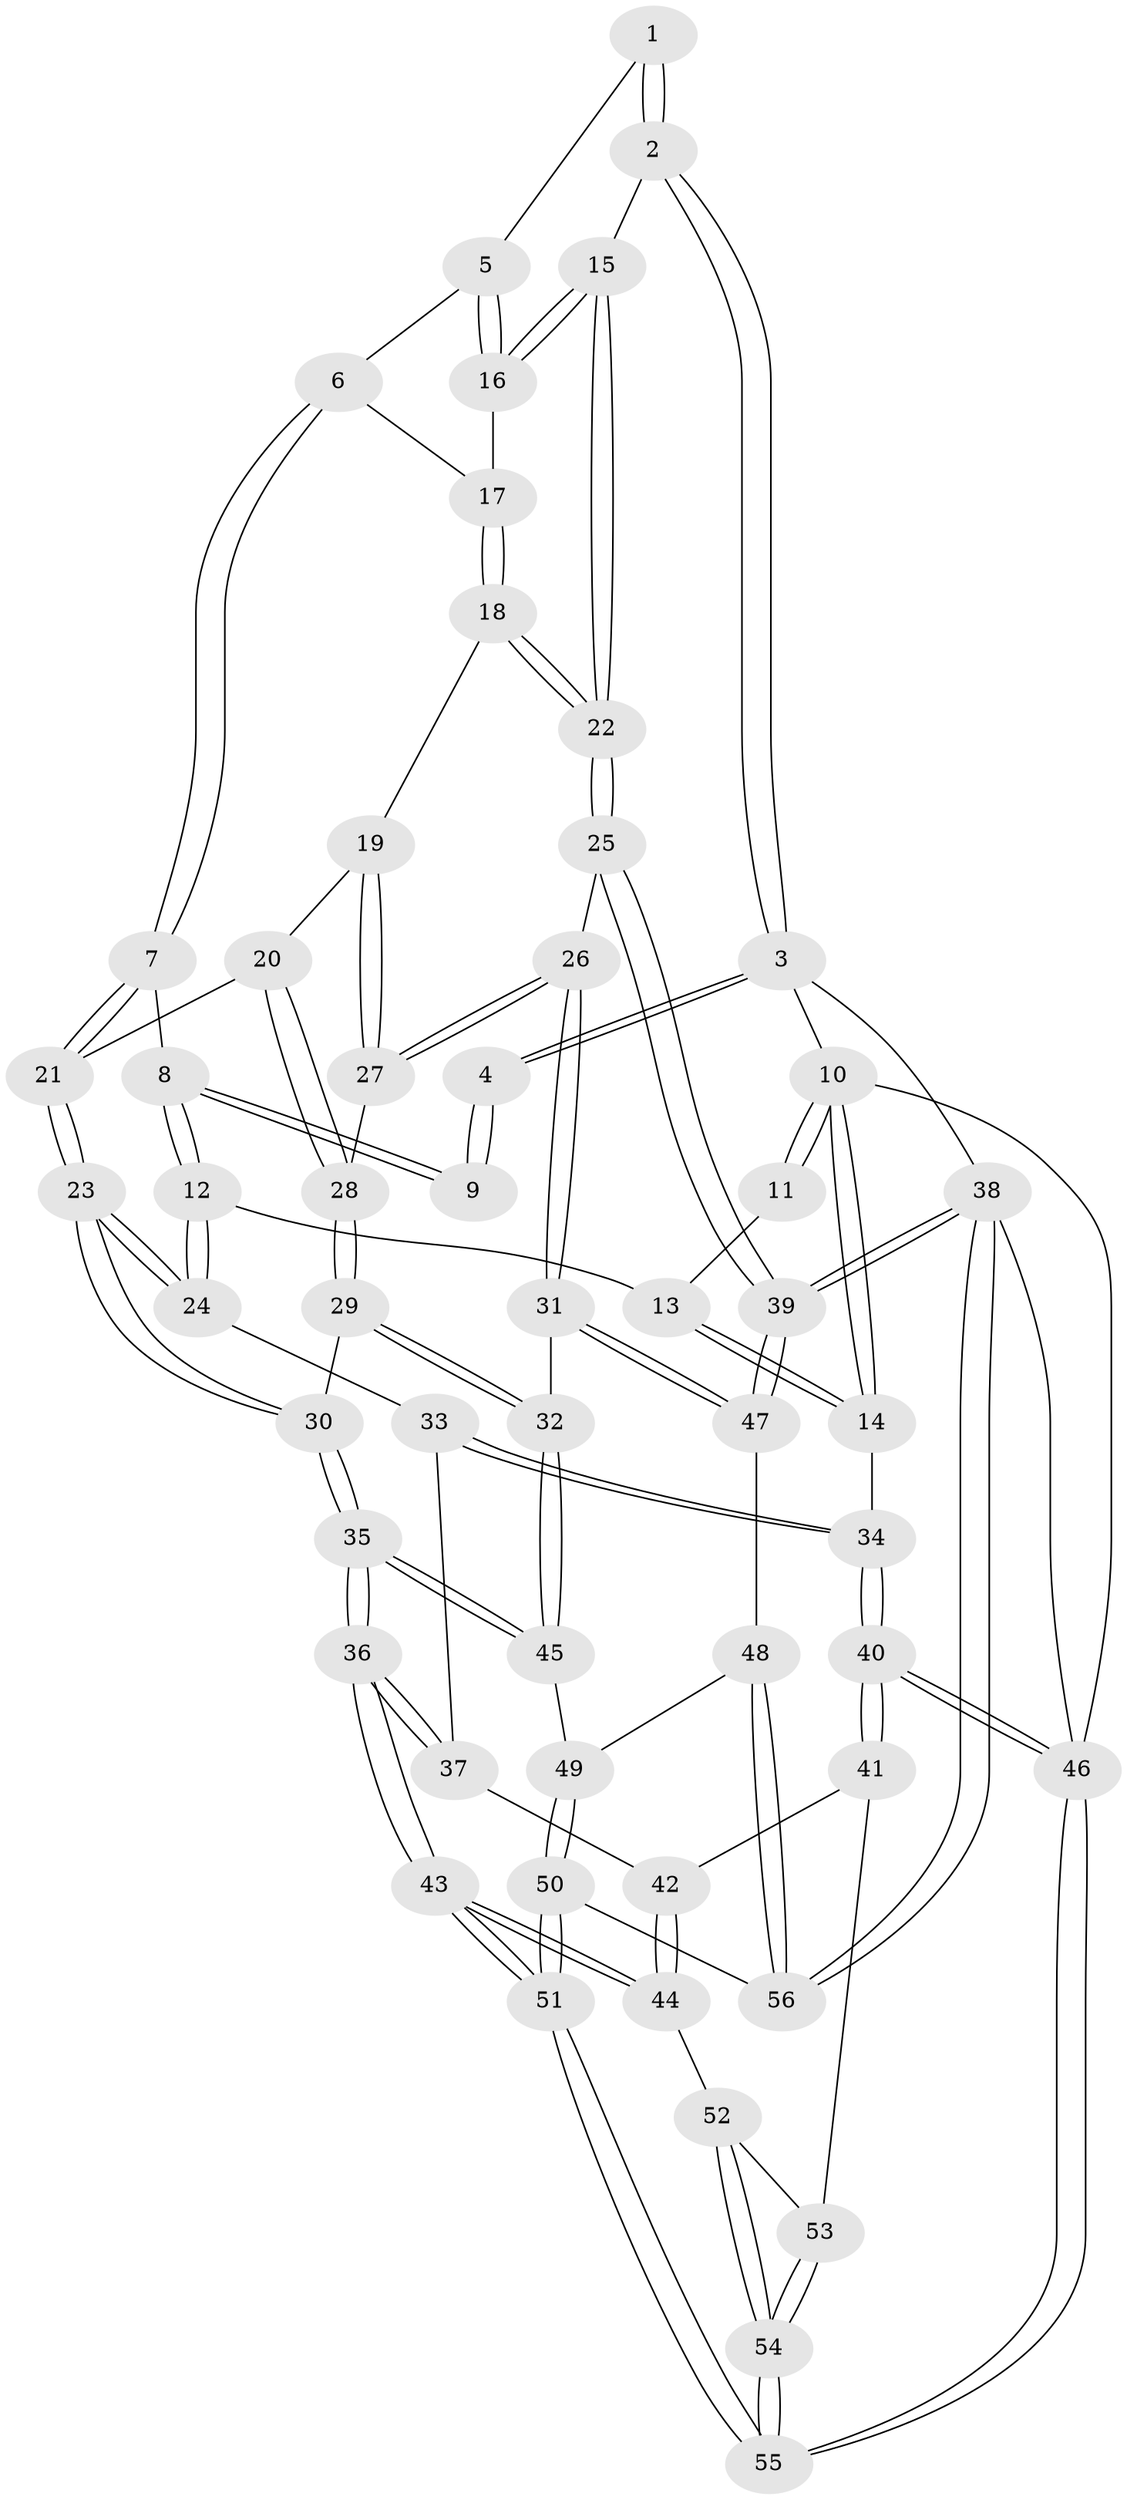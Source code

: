 // coarse degree distribution, {3: 0.15151515151515152, 7: 0.030303030303030304, 4: 0.36363636363636365, 2: 0.030303030303030304, 6: 0.06060606060606061, 5: 0.36363636363636365}
// Generated by graph-tools (version 1.1) at 2025/24/03/03/25 07:24:40]
// undirected, 56 vertices, 137 edges
graph export_dot {
graph [start="1"]
  node [color=gray90,style=filled];
  1 [pos="+0.873796320440174+0.0451567938400298"];
  2 [pos="+1+0.19055532876673484"];
  3 [pos="+1+0"];
  4 [pos="+0.872246658154428+0"];
  5 [pos="+0.856911092925038+0.15635917870051236"];
  6 [pos="+0.8042194956885343+0.1945366592358527"];
  7 [pos="+0.6769075702409776+0.23124861017789897"];
  8 [pos="+0.5731829095008181+0.12810944730538681"];
  9 [pos="+0.5128070607576406+0"];
  10 [pos="+0+0"];
  11 [pos="+0.35520958750547466+0"];
  12 [pos="+0.32110423870360555+0.3335060037480377"];
  13 [pos="+0.2552507739002184+0.15828257157311"];
  14 [pos="+0+0.17000709732890562"];
  15 [pos="+1+0.2609722176154408"];
  16 [pos="+1+0.2224292756546657"];
  17 [pos="+0.8891271737699761+0.33253697242905994"];
  18 [pos="+0.8910103943225548+0.36483551295621663"];
  19 [pos="+0.8868744469345174+0.37270944342535717"];
  20 [pos="+0.6807330080328232+0.2909070525454504"];
  21 [pos="+0.6746851445808475+0.2686958160276871"];
  22 [pos="+1+0.32479798172440066"];
  23 [pos="+0.43126364788287+0.4276692492352733"];
  24 [pos="+0.3180619513910366+0.34799910708516063"];
  25 [pos="+1+0.44028709006757305"];
  26 [pos="+0.8868343837817203+0.5112092795253966"];
  27 [pos="+0.882255953573895+0.3956457112795231"];
  28 [pos="+0.6903908463770195+0.3585582383157256"];
  29 [pos="+0.69198955502769+0.49777825887900395"];
  30 [pos="+0.48429820616173197+0.5115566599090742"];
  31 [pos="+0.8023024591190648+0.589609866874214"];
  32 [pos="+0.756332336429065+0.5676702788904039"];
  33 [pos="+0.2672807589639266+0.37995603158304697"];
  34 [pos="+0+0.3831610528275004"];
  35 [pos="+0.41796133607808245+0.7434031480844802"];
  36 [pos="+0.39496119577123845+0.758371350500326"];
  37 [pos="+0.2557294838471949+0.510342129466809"];
  38 [pos="+1+1"];
  39 [pos="+1+0.9010880317176209"];
  40 [pos="+0+0.6420535481960327"];
  41 [pos="+0+0.6435026935591968"];
  42 [pos="+0.1773881370117884+0.5833525519170267"];
  43 [pos="+0.37289224466396564+0.7848901614946113"];
  44 [pos="+0.32992830166184806+0.7852435511488582"];
  45 [pos="+0.5043623959481338+0.7463365167162118"];
  46 [pos="+0+1"];
  47 [pos="+0.8702021949128055+0.7741376213392718"];
  48 [pos="+0.8000231778676704+0.8310822821773741"];
  49 [pos="+0.6282682636829998+0.8083702631857763"];
  50 [pos="+0.5360035401012144+1"];
  51 [pos="+0.4578874744050249+1"];
  52 [pos="+0.2500650727736551+0.7985894651562072"];
  53 [pos="+0.09316552658638562+0.7616609895882964"];
  54 [pos="+0.0550176407964971+1"];
  55 [pos="+0+1"];
  56 [pos="+0.6806944193704008+1"];
  1 -- 2;
  1 -- 2;
  1 -- 5;
  2 -- 3;
  2 -- 3;
  2 -- 15;
  3 -- 4;
  3 -- 4;
  3 -- 10;
  3 -- 38;
  4 -- 9;
  4 -- 9;
  5 -- 6;
  5 -- 16;
  5 -- 16;
  6 -- 7;
  6 -- 7;
  6 -- 17;
  7 -- 8;
  7 -- 21;
  7 -- 21;
  8 -- 9;
  8 -- 9;
  8 -- 12;
  8 -- 12;
  10 -- 11;
  10 -- 11;
  10 -- 14;
  10 -- 14;
  10 -- 46;
  11 -- 13;
  12 -- 13;
  12 -- 24;
  12 -- 24;
  13 -- 14;
  13 -- 14;
  14 -- 34;
  15 -- 16;
  15 -- 16;
  15 -- 22;
  15 -- 22;
  16 -- 17;
  17 -- 18;
  17 -- 18;
  18 -- 19;
  18 -- 22;
  18 -- 22;
  19 -- 20;
  19 -- 27;
  19 -- 27;
  20 -- 21;
  20 -- 28;
  20 -- 28;
  21 -- 23;
  21 -- 23;
  22 -- 25;
  22 -- 25;
  23 -- 24;
  23 -- 24;
  23 -- 30;
  23 -- 30;
  24 -- 33;
  25 -- 26;
  25 -- 39;
  25 -- 39;
  26 -- 27;
  26 -- 27;
  26 -- 31;
  26 -- 31;
  27 -- 28;
  28 -- 29;
  28 -- 29;
  29 -- 30;
  29 -- 32;
  29 -- 32;
  30 -- 35;
  30 -- 35;
  31 -- 32;
  31 -- 47;
  31 -- 47;
  32 -- 45;
  32 -- 45;
  33 -- 34;
  33 -- 34;
  33 -- 37;
  34 -- 40;
  34 -- 40;
  35 -- 36;
  35 -- 36;
  35 -- 45;
  35 -- 45;
  36 -- 37;
  36 -- 37;
  36 -- 43;
  36 -- 43;
  37 -- 42;
  38 -- 39;
  38 -- 39;
  38 -- 56;
  38 -- 56;
  38 -- 46;
  39 -- 47;
  39 -- 47;
  40 -- 41;
  40 -- 41;
  40 -- 46;
  40 -- 46;
  41 -- 42;
  41 -- 53;
  42 -- 44;
  42 -- 44;
  43 -- 44;
  43 -- 44;
  43 -- 51;
  43 -- 51;
  44 -- 52;
  45 -- 49;
  46 -- 55;
  46 -- 55;
  47 -- 48;
  48 -- 49;
  48 -- 56;
  48 -- 56;
  49 -- 50;
  49 -- 50;
  50 -- 51;
  50 -- 51;
  50 -- 56;
  51 -- 55;
  51 -- 55;
  52 -- 53;
  52 -- 54;
  52 -- 54;
  53 -- 54;
  53 -- 54;
  54 -- 55;
  54 -- 55;
}
